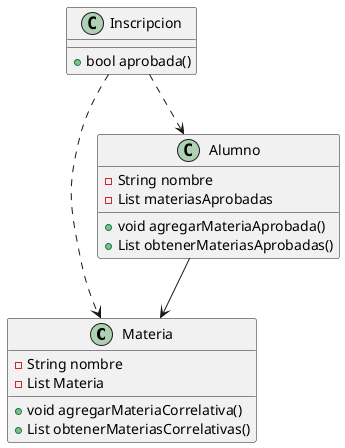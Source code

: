 @startuml
'https://plantuml.com/sequence-diagram

class Materia {
- String nombre
- List Materia
+ void agregarMateriaCorrelativa()
+ List obtenerMateriasCorrelativas()
}

class Alumno {
- String nombre
- List materiasAprobadas
+ void agregarMateriaAprobada()
+ List obtenerMateriasAprobadas()
}

class Inscripcion {
+ bool aprobada()
}

Inscripcion ..> Alumno
Inscripcion ..> Materia
Alumno --> Materia
@enduml